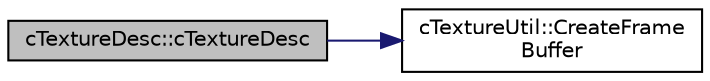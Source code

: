digraph "cTextureDesc::cTextureDesc"
{
 // LATEX_PDF_SIZE
  edge [fontname="Helvetica",fontsize="10",labelfontname="Helvetica",labelfontsize="10"];
  node [fontname="Helvetica",fontsize="10",shape=record];
  rankdir="LR";
  Node1 [label="cTextureDesc::cTextureDesc",height=0.2,width=0.4,color="black", fillcolor="grey75", style="filled", fontcolor="black",tooltip=" "];
  Node1 -> Node2 [color="midnightblue",fontsize="10",style="solid",fontname="Helvetica"];
  Node2 [label="cTextureUtil::CreateFrame\lBuffer",height=0.2,width=0.4,color="black", fillcolor="white", style="filled",URL="$classc_texture_util.html#a4518b316408f5ed0785cd43648f1fcff",tooltip=" "];
}
